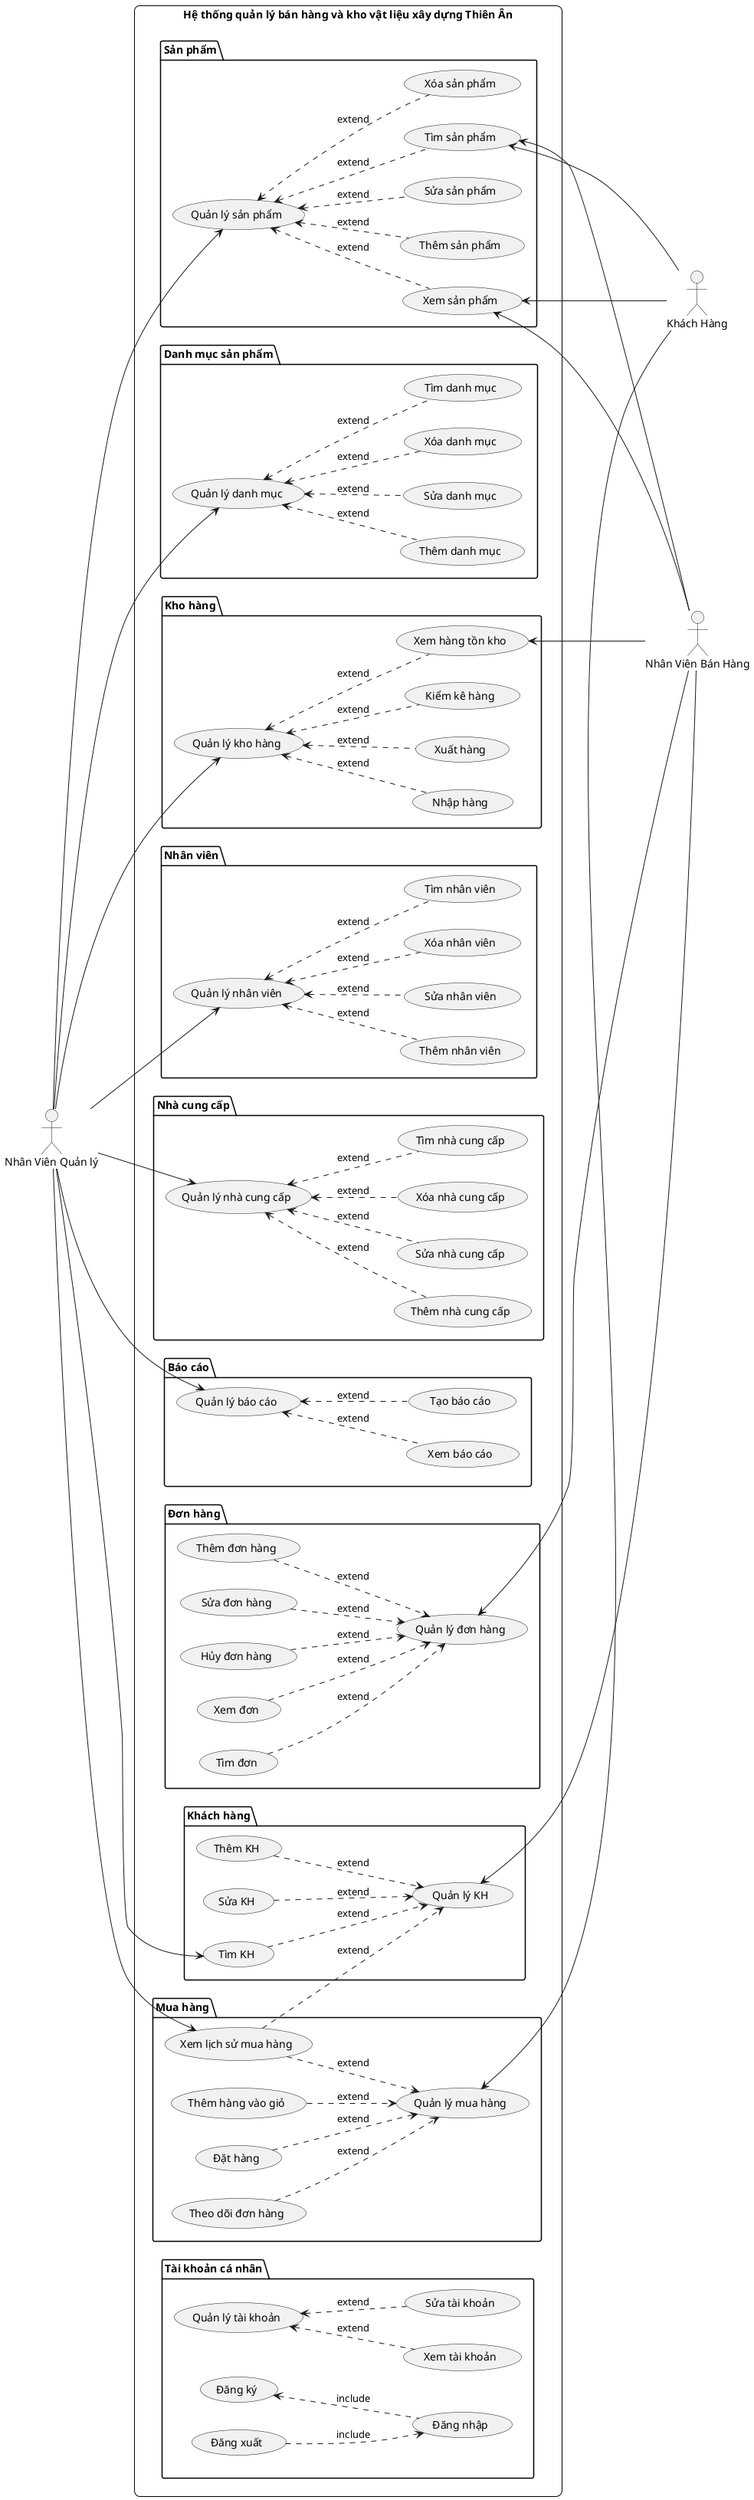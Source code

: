 @startuml UC-SN

skinparam shadowing false
left to right direction
skinparam rectangle {
  BackgroundColor White
  BorderColor Black
  RoundCorner 15
}

actor "Khách Hàng" as KH
actor "Nhân Viên Quản lý" as NVQL
actor "Nhân Viên Bán Hàng" as NVBH

rectangle "Hệ thống quản lý bán hàng và kho vật liệu xây dựng Thiên Ân" {

  '>>>>>>>>>>>>>>> Khai báo >>>>>>>>>>>>>>>

  package "Sản phẩm" {
    (Quản lý sản phẩm) as QLSP
    (Xem sản phẩm) as XEM_SP
    (Thêm sản phẩm) as THEM_SP
    (Sửa sản phẩm) as SUA_SP
    (Tìm sản phẩm) as TIM_SP
    (Xóa sản phẩm) as XOA_SP
  }

  package "Danh mục sản phẩm" {
    (Quản lý danh mục) as QLDMSP
    (Thêm danh mục) as THEM_DMSP
    (Sửa danh mục) as SUA_DMSP
    (Xóa danh mục) as XOA_DMSP
    (Tìm danh mục) as TIM_DMSP
  }

  package "Kho hàng" {
    (Quản lý kho hàng) as QLKHO
    (Nhập hàng) as NHAP_HANG
    (Xuất hàng) as XUAT_HANG
    (Kiểm kê hàng) as KIEM_HANG
    (Xem hàng tồn kho) as XEM_HANG
  }

  package "Nhân viên" {
    (Quản lý nhân viên) as QLNV
    (Thêm nhân viên) as THEM_NV
    (Sửa nhân viên) as SUA_NV
    (Xóa nhân viên) as XOA_NV
    (Tìm nhân viên) as TIM_NV
  }

  package "Nhà cung cấp" {
    (Quản lý nhà cung cấp) as QLNCC
    (Thêm nhà cung cấp) as THEM_NCC
    (Sửa nhà cung cấp) as SUA_NCC
    (Xóa nhà cung cấp) as XOA_NCC
    (Tìm nhà cung cấp) as TIM_NCC
  }

  package "Báo cáo" {
    (Quản lý báo cáo) as QLBC
    (Xem báo cáo) as XEM_BC
    (Tạo báo cáo) as TAO_BC
  }

  package "Khách hàng" {
    (Quản lý KH) as QLKH
    (Thêm KH) as THEM_KH
    (Sửa KH) as SUA_KH
    (Tìm KH) as TIM_KH
  }

  package "Đơn hàng" {
    (Quản lý đơn hàng) as QLDH
    (Thêm đơn hàng) as THEM_DH
    (Sửa đơn hàng) as SUA_DH
    (Hủy đơn hàng) as HUY_DH
    (Xem đơn) as XEM_DH
    (Tìm đơn) as TIM_DH
  }

  package "Mua hàng" {
    (Quản lý mua hàng) as QLMH
    (Thêm hàng vào giỏ) as THEM_HANG_GH
    (Đặt hàng) as DAT_HANG
    (Theo dõi đơn hàng) as THEO_DOI_HANG
    (Xem lịch sử mua hàng) as XEM_LSMH
  }

  package "Tài khoản cá nhân" {
    (Quản lý tài khoản) as QLTK
    (Đăng ký) as DANG_KY
    (Đăng nhập) as DANG_NHAP
    (Đăng xuất) as DANG_XUAT
    (Xem tài khoản) as XEM_TK
    (Sửa tài khoản) as SUA_TK
  }

  '>>>>>>>>>>>>>>> Gán đối tượng >>>>>>>>>>>>>>>

  '----------- Nhân Viên Quản lý -----------
  NVQL --> QLSP
  NVQL --> QLDMSP
  NVQL --> QLKHO
  NVQL --> QLNV
  NVQL --> QLNCC
  NVQL --> QLBC

'   DANG_NHAP <-- NVQL
'   QLTK <-- NVQL

  'Tài khoản
  DANG_KY <.. DANG_NHAP : include
  DANG_XUAT ..> DANG_NHAP : include
  QLTK <.. XEM_TK : extend
  QLTK <.. SUA_TK : extend

  'Sản phẩm
  QLSP <.. XEM_SP : extend
  QLSP <.. THEM_SP : extend
  QLSP <.. SUA_SP : extend
  QLSP <.. TIM_SP : extend
  QLSP <.. XOA_SP : extend

  'Danh mục sản phẩm
  QLDMSP <.. THEM_DMSP : extend
  QLDMSP <.. SUA_DMSP : extend
  QLDMSP <.. XOA_DMSP : extend
  QLDMSP <.. TIM_DMSP : extend

  'Kho hàng
  QLKHO <.. NHAP_HANG : extend
  QLKHO <.. XUAT_HANG : extend
  QLKHO <.. KIEM_HANG : extend
  QLKHO <.. XEM_HANG : extend

  'Nhân viên
  QLNV <.. THEM_NV : extend
  QLNV <.. SUA_NV : extend
  QLNV <.. XOA_NV : extend
  QLNV <.. TIM_NV : extend

  'Nhà cung cấp
  QLNCC <.. THEM_NCC : extend
  QLNCC <.. SUA_NCC : extend
  QLNCC <.. XOA_NCC : extend
  QLNCC <.. TIM_NCC : extend

  'Báo cáo
  QLBC <.. XEM_BC : extend
  QLBC <.. TAO_BC : extend

  'Khách hàng
  NVQL --> TIM_KH
  NVQL --> XEM_LSMH

  '----------- Nhân Viên Bán Hàng -----------
  NVBH --> QLDH
  NVBH --> QLKH

  'Tài khoản
'   DANG_NHAP <-- NVBH
'   QLTK <-- NVBH

  'Đơn hàng
  THEM_DH ..> QLDH : extend
  SUA_DH ..> QLDH : extend
  HUY_DH ..> QLDH : extend
  XEM_DH ..> QLDH : extend
  TIM_DH ..> QLDH : extend

  'Khách hàng
  THEM_KH ..> QLKH : extend
  SUA_KH ..> QLKH : extend
  TIM_KH ..> QLKH : extend
  XEM_LSMH ..> QLKH : extend

  'Sản phẩm
  XEM_SP <--- NVBH
  TIM_SP <--- NVBH

  'Kho
  XEM_HANG <--- NVBH

  '----------- Khách Hàng -----------
  QLMH <-- KH
  
  'Tài khoản
'   DANG_KY <-- KH
'   DANG_NHAP <-- KH
'   QLTK <-- KH

  'Sản phẩm
  XEM_SP <--- KH
  TIM_SP <--- KH

  'Mua hàng
  THEM_HANG_GH ..> QLMH : extend
  DAT_HANG ..> QLMH : extend
  THEO_DOI_HANG ..> QLMH : extend
  XEM_LSMH ..> QLMH : extend
}

@enduml

